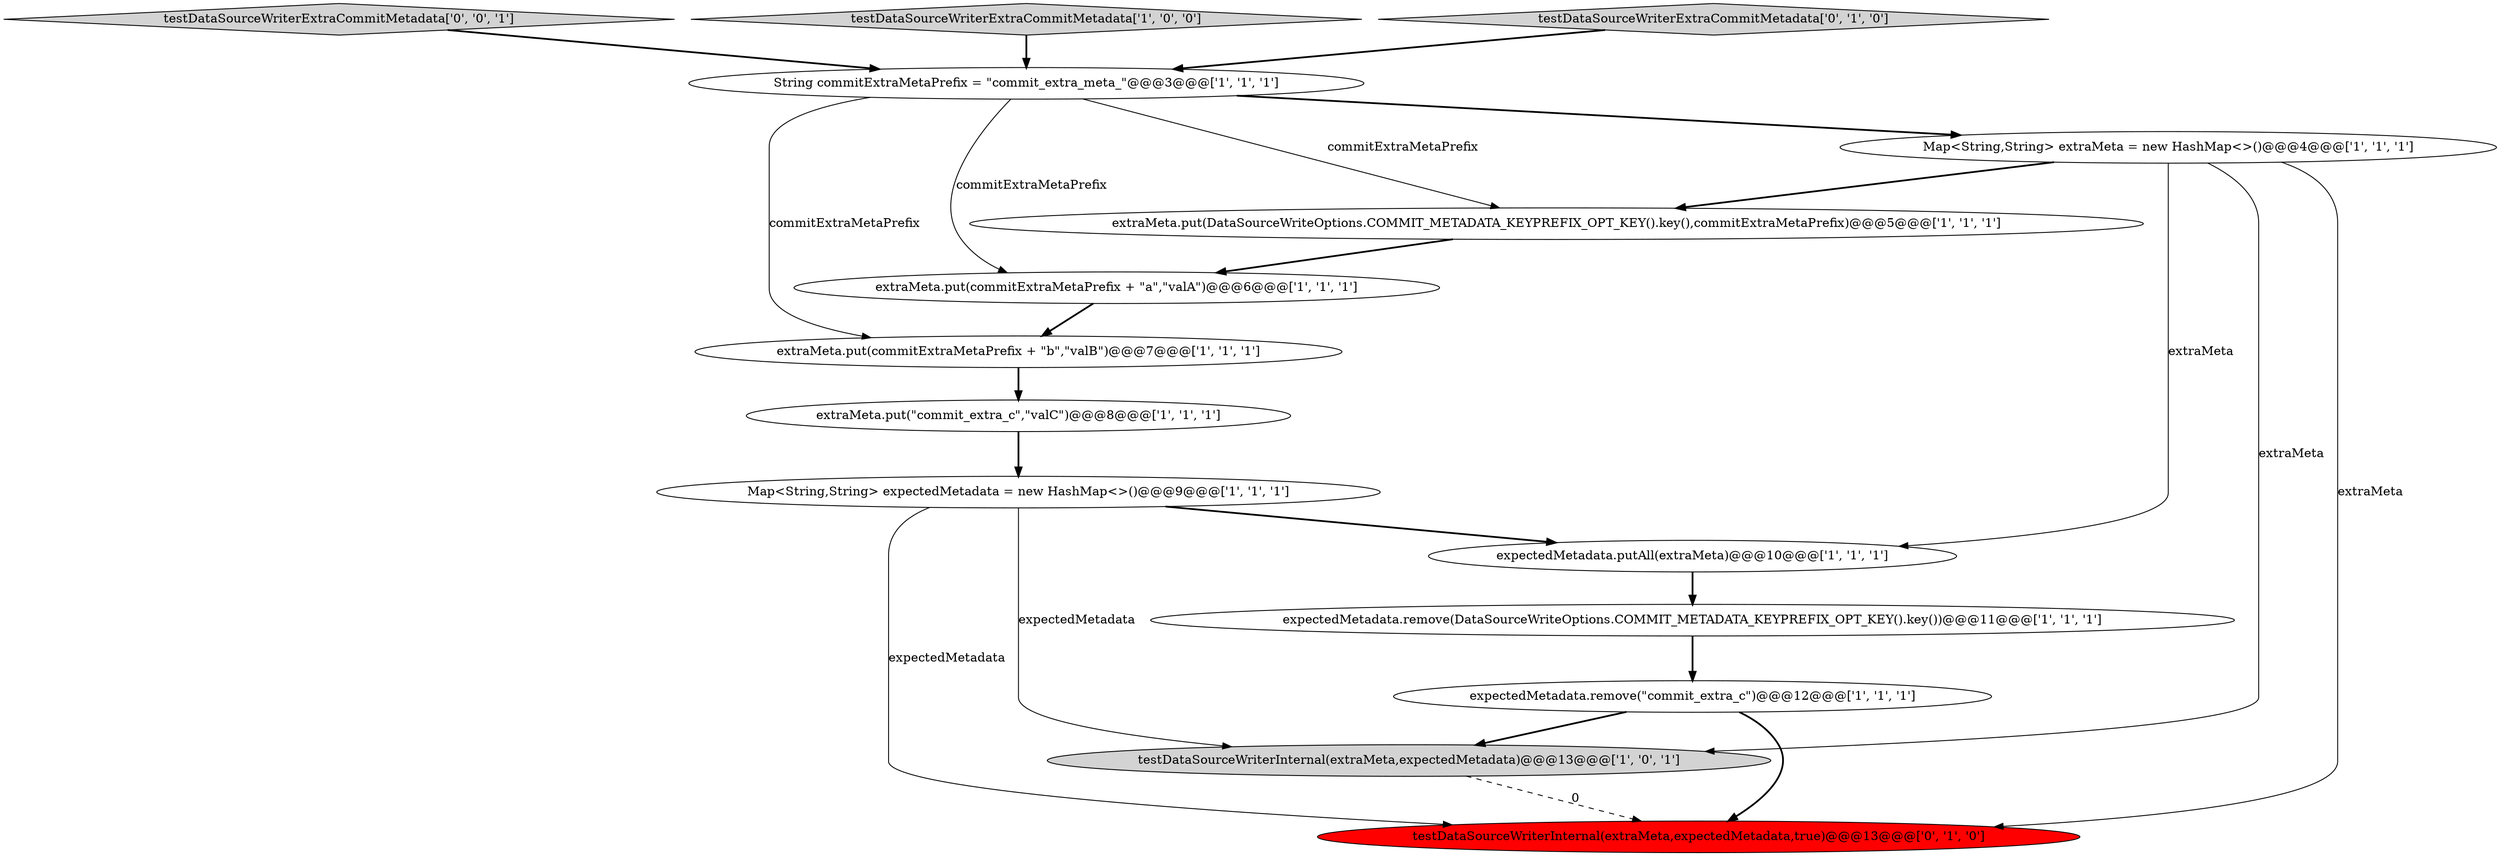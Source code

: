 digraph {
1 [style = filled, label = "expectedMetadata.remove(DataSourceWriteOptions.COMMIT_METADATA_KEYPREFIX_OPT_KEY().key())@@@11@@@['1', '1', '1']", fillcolor = white, shape = ellipse image = "AAA0AAABBB1BBB"];
14 [style = filled, label = "testDataSourceWriterExtraCommitMetadata['0', '0', '1']", fillcolor = lightgray, shape = diamond image = "AAA0AAABBB3BBB"];
0 [style = filled, label = "Map<String,String> expectedMetadata = new HashMap<>()@@@9@@@['1', '1', '1']", fillcolor = white, shape = ellipse image = "AAA0AAABBB1BBB"];
6 [style = filled, label = "testDataSourceWriterInternal(extraMeta,expectedMetadata)@@@13@@@['1', '0', '1']", fillcolor = lightgray, shape = ellipse image = "AAA0AAABBB1BBB"];
4 [style = filled, label = "extraMeta.put(\"commit_extra_c\",\"valC\")@@@8@@@['1', '1', '1']", fillcolor = white, shape = ellipse image = "AAA0AAABBB1BBB"];
8 [style = filled, label = "String commitExtraMetaPrefix = \"commit_extra_meta_\"@@@3@@@['1', '1', '1']", fillcolor = white, shape = ellipse image = "AAA0AAABBB1BBB"];
9 [style = filled, label = "Map<String,String> extraMeta = new HashMap<>()@@@4@@@['1', '1', '1']", fillcolor = white, shape = ellipse image = "AAA0AAABBB1BBB"];
5 [style = filled, label = "testDataSourceWriterExtraCommitMetadata['1', '0', '0']", fillcolor = lightgray, shape = diamond image = "AAA0AAABBB1BBB"];
2 [style = filled, label = "expectedMetadata.putAll(extraMeta)@@@10@@@['1', '1', '1']", fillcolor = white, shape = ellipse image = "AAA0AAABBB1BBB"];
7 [style = filled, label = "extraMeta.put(DataSourceWriteOptions.COMMIT_METADATA_KEYPREFIX_OPT_KEY().key(),commitExtraMetaPrefix)@@@5@@@['1', '1', '1']", fillcolor = white, shape = ellipse image = "AAA0AAABBB1BBB"];
11 [style = filled, label = "extraMeta.put(commitExtraMetaPrefix + \"b\",\"valB\")@@@7@@@['1', '1', '1']", fillcolor = white, shape = ellipse image = "AAA0AAABBB1BBB"];
10 [style = filled, label = "extraMeta.put(commitExtraMetaPrefix + \"a\",\"valA\")@@@6@@@['1', '1', '1']", fillcolor = white, shape = ellipse image = "AAA0AAABBB1BBB"];
12 [style = filled, label = "testDataSourceWriterInternal(extraMeta,expectedMetadata,true)@@@13@@@['0', '1', '0']", fillcolor = red, shape = ellipse image = "AAA1AAABBB2BBB"];
13 [style = filled, label = "testDataSourceWriterExtraCommitMetadata['0', '1', '0']", fillcolor = lightgray, shape = diamond image = "AAA0AAABBB2BBB"];
3 [style = filled, label = "expectedMetadata.remove(\"commit_extra_c\")@@@12@@@['1', '1', '1']", fillcolor = white, shape = ellipse image = "AAA0AAABBB1BBB"];
5->8 [style = bold, label=""];
7->10 [style = bold, label=""];
2->1 [style = bold, label=""];
0->2 [style = bold, label=""];
11->4 [style = bold, label=""];
1->3 [style = bold, label=""];
3->6 [style = bold, label=""];
9->6 [style = solid, label="extraMeta"];
3->12 [style = bold, label=""];
8->11 [style = solid, label="commitExtraMetaPrefix"];
9->7 [style = bold, label=""];
8->7 [style = solid, label="commitExtraMetaPrefix"];
4->0 [style = bold, label=""];
6->12 [style = dashed, label="0"];
10->11 [style = bold, label=""];
8->9 [style = bold, label=""];
9->12 [style = solid, label="extraMeta"];
14->8 [style = bold, label=""];
8->10 [style = solid, label="commitExtraMetaPrefix"];
13->8 [style = bold, label=""];
0->6 [style = solid, label="expectedMetadata"];
0->12 [style = solid, label="expectedMetadata"];
9->2 [style = solid, label="extraMeta"];
}
